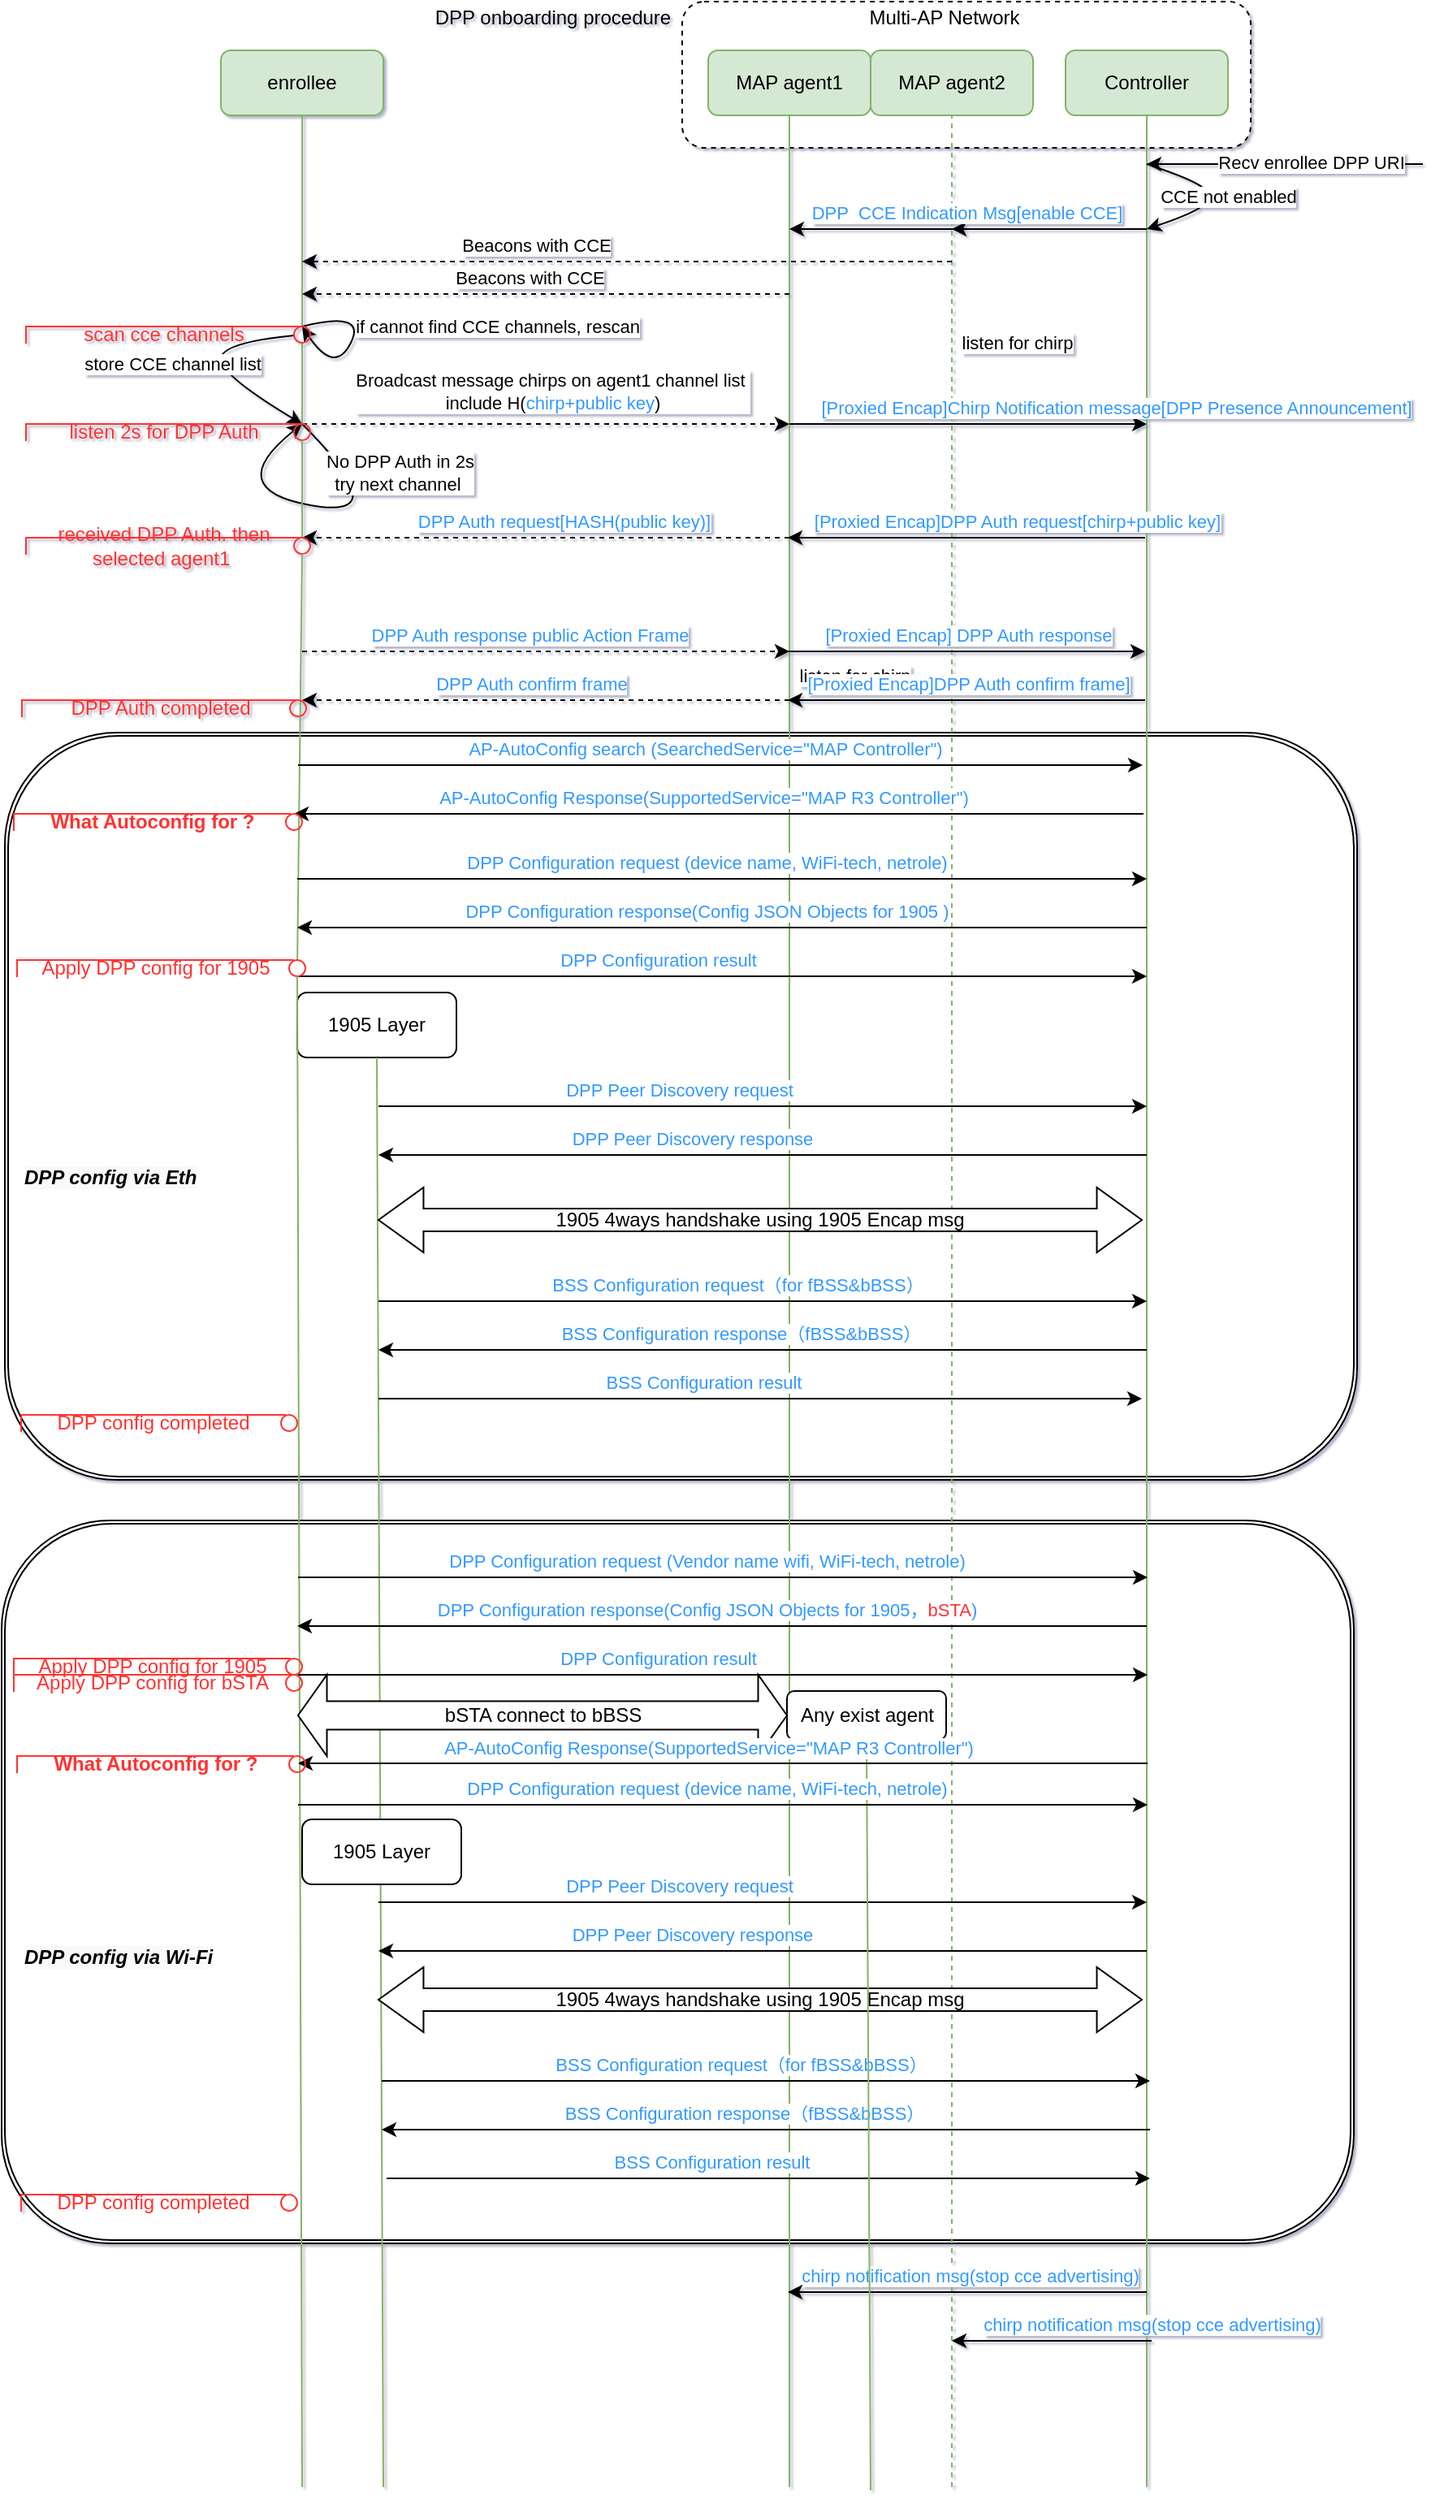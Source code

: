 <mxfile version="18.0.3" type="github">
  <diagram id="O9gMi_NTs04NcxgNP2FB" name="Page-1">
    <mxGraphModel dx="1839" dy="625" grid="1" gridSize="10" guides="1" tooltips="1" connect="1" arrows="1" fold="1" page="1" pageScale="1" pageWidth="827" pageHeight="1169" math="0" shadow="1">
      <root>
        <mxCell id="0" />
        <mxCell id="1" parent="0" />
        <mxCell id="7oV9sslifIrVKHSfEK3D-98" value="" style="shape=ext;double=1;rounded=1;whiteSpace=wrap;html=1;fontColor=#3399FF;strokeColor=#000000;" vertex="1" parent="1">
          <mxGeometry x="-5" y="945" width="832.5" height="445" as="geometry" />
        </mxCell>
        <mxCell id="7oV9sslifIrVKHSfEK3D-90" value="" style="shape=ext;double=1;rounded=1;whiteSpace=wrap;html=1;fontColor=#3399FF;strokeColor=#000000;" vertex="1" parent="1">
          <mxGeometry x="-3" y="460" width="832.5" height="460" as="geometry" />
        </mxCell>
        <mxCell id="7oV9sslifIrVKHSfEK3D-14" value="" style="rounded=1;whiteSpace=wrap;html=1;dashed=1;" vertex="1" parent="1">
          <mxGeometry x="414" y="10" width="350" height="90" as="geometry" />
        </mxCell>
        <mxCell id="7oV9sslifIrVKHSfEK3D-3" value="MAP agent1" style="rounded=1;whiteSpace=wrap;html=1;fillColor=#d5e8d4;strokeColor=#82b366;" vertex="1" parent="1">
          <mxGeometry x="430" y="40" width="100" height="40" as="geometry" />
        </mxCell>
        <mxCell id="7oV9sslifIrVKHSfEK3D-4" value="" style="endArrow=none;html=1;rounded=0;entryX=0.5;entryY=1;entryDx=0;entryDy=0;fillColor=#d5e8d4;strokeColor=#82b366;" edge="1" parent="1" target="7oV9sslifIrVKHSfEK3D-3">
          <mxGeometry width="50" height="50" relative="1" as="geometry">
            <mxPoint x="480" y="1540" as="sourcePoint" />
            <mxPoint x="310" y="90" as="targetPoint" />
            <Array as="points" />
          </mxGeometry>
        </mxCell>
        <mxCell id="7oV9sslifIrVKHSfEK3D-34" value="&lt;font color=&quot;#000000&quot;&gt;listen for chirp&lt;/font&gt;" style="edgeLabel;html=1;align=center;verticalAlign=middle;resizable=0;points=[];fontColor=#3399FF;" vertex="1" connectable="0" parent="7oV9sslifIrVKHSfEK3D-4">
          <mxGeometry x="0.439" y="-1" relative="1" as="geometry">
            <mxPoint x="39" y="-65" as="offset" />
          </mxGeometry>
        </mxCell>
        <mxCell id="7oV9sslifIrVKHSfEK3D-5" value="Controller" style="rounded=1;whiteSpace=wrap;html=1;fillColor=#d5e8d4;strokeColor=#82b366;" vertex="1" parent="1">
          <mxGeometry x="650" y="40" width="100" height="40" as="geometry" />
        </mxCell>
        <mxCell id="7oV9sslifIrVKHSfEK3D-6" value="" style="endArrow=none;html=1;rounded=0;entryX=0.5;entryY=1;entryDx=0;entryDy=0;fillColor=#d5e8d4;strokeColor=#82b366;" edge="1" parent="1" target="7oV9sslifIrVKHSfEK3D-5">
          <mxGeometry width="50" height="50" relative="1" as="geometry">
            <mxPoint x="700" y="1540" as="sourcePoint" />
            <mxPoint x="760" y="90" as="targetPoint" />
          </mxGeometry>
        </mxCell>
        <mxCell id="7oV9sslifIrVKHSfEK3D-7" value="enrollee" style="rounded=1;whiteSpace=wrap;html=1;fillColor=#d5e8d4;strokeColor=#82b366;" vertex="1" parent="1">
          <mxGeometry x="130" y="40" width="100" height="40" as="geometry" />
        </mxCell>
        <mxCell id="7oV9sslifIrVKHSfEK3D-8" value="" style="endArrow=none;html=1;rounded=0;entryX=0.5;entryY=1;entryDx=0;entryDy=0;fillColor=#d5e8d4;strokeColor=#82b366;startArrow=none;" edge="1" parent="1" target="7oV9sslifIrVKHSfEK3D-7" source="7oV9sslifIrVKHSfEK3D-38">
          <mxGeometry width="50" height="50" relative="1" as="geometry">
            <mxPoint x="180" y="610" as="sourcePoint" />
            <mxPoint x="130" y="90" as="targetPoint" />
          </mxGeometry>
        </mxCell>
        <mxCell id="7oV9sslifIrVKHSfEK3D-9" value="DPP onboarding procedure" style="text;html=1;resizable=0;autosize=1;align=center;verticalAlign=middle;points=[];fillColor=none;strokeColor=none;rounded=0;" vertex="1" parent="1">
          <mxGeometry x="254" y="10" width="160" height="20" as="geometry" />
        </mxCell>
        <mxCell id="7oV9sslifIrVKHSfEK3D-10" value="" style="endArrow=classic;html=1;rounded=0;" edge="1" parent="1">
          <mxGeometry width="50" height="50" relative="1" as="geometry">
            <mxPoint x="870" y="110" as="sourcePoint" />
            <mxPoint x="700" y="110" as="targetPoint" />
          </mxGeometry>
        </mxCell>
        <mxCell id="7oV9sslifIrVKHSfEK3D-11" value="Recv enrollee DPP URI" style="edgeLabel;html=1;align=center;verticalAlign=middle;resizable=0;points=[];" vertex="1" connectable="0" parent="7oV9sslifIrVKHSfEK3D-10">
          <mxGeometry x="0.16" y="-1" relative="1" as="geometry">
            <mxPoint x="29" as="offset" />
          </mxGeometry>
        </mxCell>
        <mxCell id="7oV9sslifIrVKHSfEK3D-12" value="MAP agent2" style="rounded=1;whiteSpace=wrap;html=1;fillColor=#d5e8d4;strokeColor=#82b366;" vertex="1" parent="1">
          <mxGeometry x="530" y="40" width="100" height="40" as="geometry" />
        </mxCell>
        <mxCell id="7oV9sslifIrVKHSfEK3D-13" value="" style="endArrow=none;html=1;rounded=0;entryX=0.5;entryY=1;entryDx=0;entryDy=0;fillColor=#d5e8d4;strokeColor=#82b366;dashed=1;" edge="1" parent="1" target="7oV9sslifIrVKHSfEK3D-12">
          <mxGeometry width="50" height="50" relative="1" as="geometry">
            <mxPoint x="580" y="1540" as="sourcePoint" />
            <mxPoint x="410" y="90" as="targetPoint" />
          </mxGeometry>
        </mxCell>
        <mxCell id="7oV9sslifIrVKHSfEK3D-15" value="Multi-AP Network" style="text;html=1;align=center;verticalAlign=middle;resizable=0;points=[];autosize=1;strokeColor=none;fillColor=none;" vertex="1" parent="1">
          <mxGeometry x="520" y="10" width="110" height="20" as="geometry" />
        </mxCell>
        <mxCell id="7oV9sslifIrVKHSfEK3D-17" value="CCE not enabled" style="curved=1;endArrow=classic;html=1;rounded=0;" edge="1" parent="1">
          <mxGeometry y="10" width="50" height="50" relative="1" as="geometry">
            <mxPoint x="700" y="110" as="sourcePoint" />
            <mxPoint x="700" y="150" as="targetPoint" />
            <Array as="points">
              <mxPoint x="730" y="120" />
              <mxPoint x="740" y="130" />
              <mxPoint x="730" y="140" />
            </Array>
            <mxPoint x="3" y="-7" as="offset" />
          </mxGeometry>
        </mxCell>
        <mxCell id="7oV9sslifIrVKHSfEK3D-19" value="" style="endArrow=classic;html=1;rounded=0;" edge="1" parent="1">
          <mxGeometry width="50" height="50" relative="1" as="geometry">
            <mxPoint x="700" y="150" as="sourcePoint" />
            <mxPoint x="580" y="150" as="targetPoint" />
          </mxGeometry>
        </mxCell>
        <mxCell id="7oV9sslifIrVKHSfEK3D-20" value="&lt;font color=&quot;#3399ff&quot;&gt;DPP&amp;nbsp; CCE Indication Msg[enable CCE]&lt;/font&gt;" style="edgeLabel;html=1;align=center;verticalAlign=middle;resizable=0;points=[];" vertex="1" connectable="0" parent="7oV9sslifIrVKHSfEK3D-19">
          <mxGeometry x="0.083" y="2" relative="1" as="geometry">
            <mxPoint x="-46" y="-12" as="offset" />
          </mxGeometry>
        </mxCell>
        <mxCell id="7oV9sslifIrVKHSfEK3D-18" value="" style="endArrow=classic;html=1;rounded=0;" edge="1" parent="1">
          <mxGeometry width="50" height="50" relative="1" as="geometry">
            <mxPoint x="700" y="150" as="sourcePoint" />
            <mxPoint x="480" y="150" as="targetPoint" />
          </mxGeometry>
        </mxCell>
        <mxCell id="7oV9sslifIrVKHSfEK3D-21" value="" style="endArrow=classic;html=1;rounded=0;fontColor=#3399FF;dashed=1;" edge="1" parent="1">
          <mxGeometry width="50" height="50" relative="1" as="geometry">
            <mxPoint x="580" y="170" as="sourcePoint" />
            <mxPoint x="180" y="170" as="targetPoint" />
          </mxGeometry>
        </mxCell>
        <mxCell id="7oV9sslifIrVKHSfEK3D-22" value="&lt;font color=&quot;#000000&quot;&gt;Beacons with CCE&lt;/font&gt;" style="edgeLabel;html=1;align=center;verticalAlign=middle;resizable=0;points=[];fontColor=#3399FF;" vertex="1" connectable="0" parent="7oV9sslifIrVKHSfEK3D-21">
          <mxGeometry x="0.28" y="1" relative="1" as="geometry">
            <mxPoint y="-11" as="offset" />
          </mxGeometry>
        </mxCell>
        <mxCell id="7oV9sslifIrVKHSfEK3D-23" value="" style="endArrow=classic;html=1;rounded=0;fontColor=#3399FF;dashed=1;" edge="1" parent="1">
          <mxGeometry width="50" height="50" relative="1" as="geometry">
            <mxPoint x="480" y="190" as="sourcePoint" />
            <mxPoint x="180" y="190" as="targetPoint" />
          </mxGeometry>
        </mxCell>
        <mxCell id="7oV9sslifIrVKHSfEK3D-24" value="&lt;font color=&quot;#000000&quot;&gt;Beacons with CCE&lt;/font&gt;" style="edgeLabel;html=1;align=center;verticalAlign=middle;resizable=0;points=[];fontColor=#3399FF;" vertex="1" connectable="0" parent="1">
          <mxGeometry x="320" y="180" as="geometry" />
        </mxCell>
        <mxCell id="7oV9sslifIrVKHSfEK3D-25" value="if cannot find CCE channels, rescan" style="curved=1;endArrow=classic;html=1;rounded=0;" edge="1" parent="1">
          <mxGeometry x="-0.324" y="81" width="50" height="50" relative="1" as="geometry">
            <mxPoint x="180" y="210" as="sourcePoint" />
            <mxPoint x="180" y="210" as="targetPoint" />
            <Array as="points">
              <mxPoint x="220" y="200" />
              <mxPoint x="200" y="240" />
            </Array>
            <mxPoint x="7" y="-26" as="offset" />
          </mxGeometry>
        </mxCell>
        <mxCell id="7oV9sslifIrVKHSfEK3D-27" value="store CCE channel list" style="curved=1;endArrow=classic;html=1;rounded=0;startArrow=none;" edge="1" parent="1" source="7oV9sslifIrVKHSfEK3D-38">
          <mxGeometry x="-0.057" y="-30" width="50" height="50" relative="1" as="geometry">
            <mxPoint x="180" y="210" as="sourcePoint" />
            <mxPoint x="180" y="270" as="targetPoint" />
            <Array as="points">
              <mxPoint x="130" y="220" />
              <mxPoint x="130" y="240" />
            </Array>
            <mxPoint as="offset" />
          </mxGeometry>
        </mxCell>
        <mxCell id="7oV9sslifIrVKHSfEK3D-28" value="" style="endArrow=classic;html=1;rounded=0;dashed=1;fontColor=#3399FF;" edge="1" parent="1">
          <mxGeometry width="50" height="50" relative="1" as="geometry">
            <mxPoint x="180" y="270" as="sourcePoint" />
            <mxPoint x="480" y="270" as="targetPoint" />
          </mxGeometry>
        </mxCell>
        <mxCell id="7oV9sslifIrVKHSfEK3D-29" value="&lt;font color=&quot;#000000&quot;&gt;Broadcast message chirps on agent1 channel list&amp;nbsp;&lt;br&gt;include H(&lt;/font&gt;chirp+public key&lt;font color=&quot;#000000&quot;&gt;)&lt;/font&gt;" style="edgeLabel;html=1;align=center;verticalAlign=middle;resizable=0;points=[];fontColor=#3399FF;" vertex="1" connectable="0" parent="7oV9sslifIrVKHSfEK3D-28">
          <mxGeometry x="-0.123" y="-1" relative="1" as="geometry">
            <mxPoint x="22" y="-21" as="offset" />
          </mxGeometry>
        </mxCell>
        <mxCell id="7oV9sslifIrVKHSfEK3D-30" value="" style="endArrow=classic;html=1;rounded=0;fontColor=#000000;" edge="1" parent="1">
          <mxGeometry width="50" height="50" relative="1" as="geometry">
            <mxPoint x="480" y="270" as="sourcePoint" />
            <mxPoint x="700" y="270" as="targetPoint" />
          </mxGeometry>
        </mxCell>
        <mxCell id="7oV9sslifIrVKHSfEK3D-31" value="&lt;font color=&quot;#3399ff&quot;&gt;[Proxied Encap]Chirp Notification message[DPP Presence Announcement]&lt;/font&gt;" style="edgeLabel;html=1;align=center;verticalAlign=middle;resizable=0;points=[];fontColor=#000000;" vertex="1" connectable="0" parent="7oV9sslifIrVKHSfEK3D-30">
          <mxGeometry x="-0.259" y="4" relative="1" as="geometry">
            <mxPoint x="119" y="-6" as="offset" />
          </mxGeometry>
        </mxCell>
        <mxCell id="7oV9sslifIrVKHSfEK3D-32" value="" style="endArrow=classic;html=1;rounded=0;fontColor=#000000;" edge="1" parent="1">
          <mxGeometry width="50" height="50" relative="1" as="geometry">
            <mxPoint x="699" y="340" as="sourcePoint" />
            <mxPoint x="479" y="340" as="targetPoint" />
          </mxGeometry>
        </mxCell>
        <mxCell id="7oV9sslifIrVKHSfEK3D-33" value="&lt;font color=&quot;#3399ff&quot;&gt;[Proxied Encap]DPP Auth request[chirp+public key]&lt;/font&gt;" style="edgeLabel;html=1;align=center;verticalAlign=middle;resizable=0;points=[];fontColor=#000000;" vertex="1" connectable="0" parent="7oV9sslifIrVKHSfEK3D-32">
          <mxGeometry x="-0.259" y="4" relative="1" as="geometry">
            <mxPoint x="2" y="-14" as="offset" />
          </mxGeometry>
        </mxCell>
        <mxCell id="7oV9sslifIrVKHSfEK3D-35" value="&lt;font color=&quot;#000000&quot;&gt;listen for chirp&lt;/font&gt;" style="edgeLabel;html=1;align=center;verticalAlign=middle;resizable=0;points=[];fontColor=#3399FF;" vertex="1" connectable="0" parent="1">
          <mxGeometry x="620" y="220" as="geometry" />
        </mxCell>
        <mxCell id="7oV9sslifIrVKHSfEK3D-36" value="No DPP Auth in 2s&lt;br&gt;try next channel&amp;nbsp;" style="curved=1;endArrow=classic;html=1;rounded=0;" edge="1" parent="1">
          <mxGeometry x="-0.512" y="21" width="50" height="50" relative="1" as="geometry">
            <mxPoint x="180" y="270" as="sourcePoint" />
            <mxPoint x="180" y="270" as="targetPoint" />
            <Array as="points">
              <mxPoint x="240" y="330" />
              <mxPoint x="130" y="310" />
            </Array>
            <mxPoint as="offset" />
          </mxGeometry>
        </mxCell>
        <mxCell id="7oV9sslifIrVKHSfEK3D-37" value="" style="endArrow=classic;html=1;rounded=0;fontColor=#3399FF;dashed=1;" edge="1" parent="1">
          <mxGeometry width="50" height="50" relative="1" as="geometry">
            <mxPoint x="480" y="340" as="sourcePoint" />
            <mxPoint x="180" y="340" as="targetPoint" />
          </mxGeometry>
        </mxCell>
        <mxCell id="7oV9sslifIrVKHSfEK3D-60" value="DPP Auth request[HASH(public key)]" style="edgeLabel;html=1;align=center;verticalAlign=middle;resizable=0;points=[];fontColor=#3399FF;" vertex="1" connectable="0" parent="7oV9sslifIrVKHSfEK3D-37">
          <mxGeometry x="-0.063" y="-3" relative="1" as="geometry">
            <mxPoint x="1" y="-7" as="offset" />
          </mxGeometry>
        </mxCell>
        <mxCell id="7oV9sslifIrVKHSfEK3D-39" value="" style="endArrow=none;html=1;rounded=0;entryX=0.5;entryY=1;entryDx=0;entryDy=0;fillColor=#d5e8d4;strokeColor=#82b366;startArrow=none;" edge="1" parent="1" source="7oV9sslifIrVKHSfEK3D-41" target="7oV9sslifIrVKHSfEK3D-38">
          <mxGeometry width="50" height="50" relative="1" as="geometry">
            <mxPoint x="180" y="610" as="sourcePoint" />
            <mxPoint x="180" y="80" as="targetPoint" />
          </mxGeometry>
        </mxCell>
        <mxCell id="7oV9sslifIrVKHSfEK3D-38" value="" style="verticalLabelPosition=bottom;verticalAlign=top;html=1;shape=mxgraph.basic.arc;startAngle=0.101;endAngle=0.1;fontColor=#000000;strokeColor=#FF3333;" vertex="1" parent="1">
          <mxGeometry x="175" y="210" width="10" height="10" as="geometry" />
        </mxCell>
        <mxCell id="7oV9sslifIrVKHSfEK3D-40" value="" style="curved=1;endArrow=none;html=1;rounded=0;" edge="1" parent="1" target="7oV9sslifIrVKHSfEK3D-38">
          <mxGeometry x="-0.057" y="-30" width="50" height="50" relative="1" as="geometry">
            <mxPoint x="180" y="210" as="sourcePoint" />
            <mxPoint x="180" y="270" as="targetPoint" />
            <Array as="points" />
            <mxPoint as="offset" />
          </mxGeometry>
        </mxCell>
        <mxCell id="7oV9sslifIrVKHSfEK3D-41" value="" style="verticalLabelPosition=bottom;verticalAlign=top;html=1;shape=mxgraph.basic.arc;startAngle=0.101;endAngle=0.1;fontColor=#000000;strokeColor=#FF3333;" vertex="1" parent="1">
          <mxGeometry x="175" y="270" width="10" height="10" as="geometry" />
        </mxCell>
        <mxCell id="7oV9sslifIrVKHSfEK3D-42" value="" style="endArrow=none;html=1;rounded=0;entryX=0.5;entryY=1;entryDx=0;entryDy=0;fillColor=#d5e8d4;strokeColor=#82b366;startArrow=none;" edge="1" parent="1" source="7oV9sslifIrVKHSfEK3D-50" target="7oV9sslifIrVKHSfEK3D-41">
          <mxGeometry width="50" height="50" relative="1" as="geometry">
            <mxPoint x="180" y="610" as="sourcePoint" />
            <mxPoint x="180" y="220" as="targetPoint" />
          </mxGeometry>
        </mxCell>
        <mxCell id="7oV9sslifIrVKHSfEK3D-44" value="scan cce channels" style="shape=partialRectangle;whiteSpace=wrap;html=1;bottom=0;right=0;fillColor=none;fontColor=#FF3333;strokeColor=#FF3333;" vertex="1" parent="1">
          <mxGeometry x="10" y="210" width="170" height="10" as="geometry" />
        </mxCell>
        <mxCell id="7oV9sslifIrVKHSfEK3D-48" value="listen 2s for DPP Auth" style="shape=partialRectangle;whiteSpace=wrap;html=1;bottom=0;right=0;fillColor=none;fontColor=#FF3333;strokeColor=#FF3333;" vertex="1" parent="1">
          <mxGeometry x="10" y="270" width="170" height="10" as="geometry" />
        </mxCell>
        <mxCell id="7oV9sslifIrVKHSfEK3D-49" value="received DPP Auth. then selected agent1&amp;nbsp;" style="shape=partialRectangle;whiteSpace=wrap;html=1;bottom=0;right=0;fillColor=none;fontColor=#FF3333;strokeColor=#FF3333;" vertex="1" parent="1">
          <mxGeometry x="10" y="340" width="170" height="10" as="geometry" />
        </mxCell>
        <mxCell id="7oV9sslifIrVKHSfEK3D-50" value="" style="verticalLabelPosition=bottom;verticalAlign=top;html=1;shape=mxgraph.basic.arc;startAngle=0.101;endAngle=0.1;fontColor=#000000;strokeColor=#FF3333;" vertex="1" parent="1">
          <mxGeometry x="175" y="340" width="10" height="10" as="geometry" />
        </mxCell>
        <mxCell id="7oV9sslifIrVKHSfEK3D-51" value="" style="endArrow=none;html=1;rounded=0;entryX=0.5;entryY=1;entryDx=0;entryDy=0;fillColor=#d5e8d4;strokeColor=#82b366;startArrow=none;" edge="1" parent="1" source="7oV9sslifIrVKHSfEK3D-68" target="7oV9sslifIrVKHSfEK3D-50">
          <mxGeometry width="50" height="50" relative="1" as="geometry">
            <mxPoint x="180" y="810" as="sourcePoint" />
            <mxPoint x="180" y="280" as="targetPoint" />
          </mxGeometry>
        </mxCell>
        <mxCell id="7oV9sslifIrVKHSfEK3D-52" value="" style="endArrow=classic;html=1;rounded=0;dashed=1;fontColor=#3399FF;" edge="1" parent="1">
          <mxGeometry width="50" height="50" relative="1" as="geometry">
            <mxPoint x="180" y="410" as="sourcePoint" />
            <mxPoint x="480" y="410" as="targetPoint" />
          </mxGeometry>
        </mxCell>
        <mxCell id="7oV9sslifIrVKHSfEK3D-53" value="DPP Auth response public Action Frame" style="edgeLabel;html=1;align=center;verticalAlign=middle;resizable=0;points=[];fontColor=#3399FF;" vertex="1" connectable="0" parent="7oV9sslifIrVKHSfEK3D-52">
          <mxGeometry x="-0.123" y="-1" relative="1" as="geometry">
            <mxPoint x="8" y="-11" as="offset" />
          </mxGeometry>
        </mxCell>
        <mxCell id="7oV9sslifIrVKHSfEK3D-54" value="" style="endArrow=classic;html=1;rounded=0;fontColor=#000000;" edge="1" parent="1">
          <mxGeometry width="50" height="50" relative="1" as="geometry">
            <mxPoint x="479" y="410" as="sourcePoint" />
            <mxPoint x="699" y="410" as="targetPoint" />
          </mxGeometry>
        </mxCell>
        <mxCell id="7oV9sslifIrVKHSfEK3D-55" value="&lt;font color=&quot;#3399ff&quot;&gt;[Proxied Encap] DPP Auth response&lt;/font&gt;" style="edgeLabel;html=1;align=center;verticalAlign=middle;resizable=0;points=[];fontColor=#000000;" vertex="1" connectable="0" parent="7oV9sslifIrVKHSfEK3D-54">
          <mxGeometry x="-0.259" y="4" relative="1" as="geometry">
            <mxPoint x="29" y="-6" as="offset" />
          </mxGeometry>
        </mxCell>
        <mxCell id="7oV9sslifIrVKHSfEK3D-56" value="" style="endArrow=classic;html=1;rounded=0;fontColor=#000000;" edge="1" parent="1">
          <mxGeometry width="50" height="50" relative="1" as="geometry">
            <mxPoint x="699" y="440" as="sourcePoint" />
            <mxPoint x="479" y="440" as="targetPoint" />
          </mxGeometry>
        </mxCell>
        <mxCell id="7oV9sslifIrVKHSfEK3D-57" value="&lt;font color=&quot;#3399ff&quot;&gt;[Proxied Encap]DPP Auth confirm frame]&lt;/font&gt;" style="edgeLabel;html=1;align=center;verticalAlign=middle;resizable=0;points=[];fontColor=#000000;" vertex="1" connectable="0" parent="7oV9sslifIrVKHSfEK3D-56">
          <mxGeometry x="-0.259" y="4" relative="1" as="geometry">
            <mxPoint x="-28" y="-14" as="offset" />
          </mxGeometry>
        </mxCell>
        <mxCell id="7oV9sslifIrVKHSfEK3D-58" value="" style="endArrow=classic;html=1;rounded=0;fontColor=#3399FF;dashed=1;" edge="1" parent="1">
          <mxGeometry width="50" height="50" relative="1" as="geometry">
            <mxPoint x="480" y="440" as="sourcePoint" />
            <mxPoint x="180" y="440" as="targetPoint" />
          </mxGeometry>
        </mxCell>
        <mxCell id="7oV9sslifIrVKHSfEK3D-59" value="DPP Auth confirm frame" style="edgeLabel;html=1;align=center;verticalAlign=middle;resizable=0;points=[];fontColor=#3399FF;" vertex="1" connectable="0" parent="7oV9sslifIrVKHSfEK3D-58">
          <mxGeometry x="0.277" y="-2" relative="1" as="geometry">
            <mxPoint x="32" y="-8" as="offset" />
          </mxGeometry>
        </mxCell>
        <mxCell id="7oV9sslifIrVKHSfEK3D-61" value="DPP Auth completed" style="shape=partialRectangle;whiteSpace=wrap;html=1;bottom=0;right=0;fillColor=none;fontColor=#FF3333;strokeColor=#FF3333;" vertex="1" parent="1">
          <mxGeometry x="7.5" y="440" width="170" height="10" as="geometry" />
        </mxCell>
        <mxCell id="7oV9sslifIrVKHSfEK3D-62" value="" style="verticalLabelPosition=bottom;verticalAlign=top;html=1;shape=mxgraph.basic.arc;startAngle=0.101;endAngle=0.1;fontColor=#000000;strokeColor=#FF3333;" vertex="1" parent="1">
          <mxGeometry x="172.5" y="440" width="10" height="10" as="geometry" />
        </mxCell>
        <mxCell id="7oV9sslifIrVKHSfEK3D-63" value="" style="endArrow=classic;html=1;rounded=0;fontColor=#3399FF;" edge="1" parent="1">
          <mxGeometry width="50" height="50" relative="1" as="geometry">
            <mxPoint x="177" y="550" as="sourcePoint" />
            <mxPoint x="700" y="550" as="targetPoint" />
          </mxGeometry>
        </mxCell>
        <mxCell id="7oV9sslifIrVKHSfEK3D-64" value="DPP Configuration request (device name, WiFi-tech, netrole)" style="edgeLabel;html=1;align=center;verticalAlign=middle;resizable=0;points=[];fontColor=#3399FF;" vertex="1" connectable="0" parent="7oV9sslifIrVKHSfEK3D-63">
          <mxGeometry x="-0.123" y="-1" relative="1" as="geometry">
            <mxPoint x="22" y="-11" as="offset" />
          </mxGeometry>
        </mxCell>
        <mxCell id="7oV9sslifIrVKHSfEK3D-65" value="" style="endArrow=classic;html=1;rounded=0;fontColor=#000000;" edge="1" parent="1">
          <mxGeometry width="50" height="50" relative="1" as="geometry">
            <mxPoint x="700" y="580" as="sourcePoint" />
            <mxPoint x="177" y="580" as="targetPoint" />
          </mxGeometry>
        </mxCell>
        <mxCell id="7oV9sslifIrVKHSfEK3D-66" value="&lt;font color=&quot;#3399ff&quot;&gt;DPP Configuration response(Config JSON Objects for 1905 )&lt;/font&gt;" style="edgeLabel;html=1;align=center;verticalAlign=middle;resizable=0;points=[];fontColor=#000000;" vertex="1" connectable="0" parent="7oV9sslifIrVKHSfEK3D-65">
          <mxGeometry x="-0.259" y="4" relative="1" as="geometry">
            <mxPoint x="-77" y="-14" as="offset" />
          </mxGeometry>
        </mxCell>
        <mxCell id="7oV9sslifIrVKHSfEK3D-67" value="Apply DPP config for 1905" style="shape=partialRectangle;whiteSpace=wrap;html=1;bottom=0;right=0;fillColor=none;fontColor=#FF3333;strokeColor=#FF3333;" vertex="1" parent="1">
          <mxGeometry x="4.5" y="600" width="170" height="10" as="geometry" />
        </mxCell>
        <mxCell id="7oV9sslifIrVKHSfEK3D-69" value="" style="endArrow=classic;html=1;rounded=0;fontColor=#3399FF;" edge="1" parent="1">
          <mxGeometry width="50" height="50" relative="1" as="geometry">
            <mxPoint x="177" y="610" as="sourcePoint" />
            <mxPoint x="700" y="610" as="targetPoint" />
          </mxGeometry>
        </mxCell>
        <mxCell id="7oV9sslifIrVKHSfEK3D-70" value="DPP Configuration result" style="edgeLabel;html=1;align=center;verticalAlign=middle;resizable=0;points=[];fontColor=#3399FF;" vertex="1" connectable="0" parent="7oV9sslifIrVKHSfEK3D-69">
          <mxGeometry x="-0.123" y="-1" relative="1" as="geometry">
            <mxPoint x="-8" y="-11" as="offset" />
          </mxGeometry>
        </mxCell>
        <mxCell id="7oV9sslifIrVKHSfEK3D-71" value="&lt;font color=&quot;#000000&quot;&gt;1905 Layer&lt;/font&gt;" style="rounded=1;whiteSpace=wrap;html=1;fontColor=#3399FF;strokeColor=#000000;" vertex="1" parent="1">
          <mxGeometry x="177" y="620" width="98" height="40" as="geometry" />
        </mxCell>
        <mxCell id="7oV9sslifIrVKHSfEK3D-72" value="" style="endArrow=none;html=1;rounded=0;entryX=0.5;entryY=1;entryDx=0;entryDy=0;fillColor=#d5e8d4;strokeColor=#82b366;" edge="1" parent="1" target="7oV9sslifIrVKHSfEK3D-71">
          <mxGeometry width="50" height="50" relative="1" as="geometry">
            <mxPoint x="230" y="1540" as="sourcePoint" />
            <mxPoint x="285.5" y="360" as="targetPoint" />
          </mxGeometry>
        </mxCell>
        <mxCell id="7oV9sslifIrVKHSfEK3D-68" value="" style="verticalLabelPosition=bottom;verticalAlign=top;html=1;shape=mxgraph.basic.arc;startAngle=0.101;endAngle=0.1;fontColor=#000000;strokeColor=#FF3333;" vertex="1" parent="1">
          <mxGeometry x="172" y="600" width="10" height="10" as="geometry" />
        </mxCell>
        <mxCell id="7oV9sslifIrVKHSfEK3D-73" value="" style="endArrow=none;html=1;rounded=0;entryX=0.5;entryY=1;entryDx=0;entryDy=0;fillColor=#d5e8d4;strokeColor=#82b366;" edge="1" parent="1" target="7oV9sslifIrVKHSfEK3D-68">
          <mxGeometry width="50" height="50" relative="1" as="geometry">
            <mxPoint x="180" y="1540" as="sourcePoint" />
            <mxPoint x="180" y="350" as="targetPoint" />
          </mxGeometry>
        </mxCell>
        <mxCell id="7oV9sslifIrVKHSfEK3D-75" value="" style="endArrow=classic;html=1;rounded=0;fontColor=#000000;" edge="1" parent="1">
          <mxGeometry width="50" height="50" relative="1" as="geometry">
            <mxPoint x="227" y="690" as="sourcePoint" />
            <mxPoint x="700" y="690" as="targetPoint" />
          </mxGeometry>
        </mxCell>
        <mxCell id="7oV9sslifIrVKHSfEK3D-76" value="&lt;font color=&quot;#3399ff&quot;&gt;DPP Peer Discovery request&lt;/font&gt;" style="edgeLabel;html=1;align=center;verticalAlign=middle;resizable=0;points=[];fontColor=#000000;" vertex="1" connectable="0" parent="7oV9sslifIrVKHSfEK3D-75">
          <mxGeometry x="-0.259" y="4" relative="1" as="geometry">
            <mxPoint x="10" y="-6" as="offset" />
          </mxGeometry>
        </mxCell>
        <mxCell id="7oV9sslifIrVKHSfEK3D-77" value="" style="endArrow=classic;html=1;rounded=0;fontColor=#000000;" edge="1" parent="1">
          <mxGeometry width="50" height="50" relative="1" as="geometry">
            <mxPoint x="700" y="720" as="sourcePoint" />
            <mxPoint x="227" y="720" as="targetPoint" />
          </mxGeometry>
        </mxCell>
        <mxCell id="7oV9sslifIrVKHSfEK3D-78" value="&lt;font color=&quot;#3399ff&quot;&gt;DPP Peer Discovery response&lt;/font&gt;" style="edgeLabel;html=1;align=center;verticalAlign=middle;resizable=0;points=[];fontColor=#000000;" vertex="1" connectable="0" parent="7oV9sslifIrVKHSfEK3D-77">
          <mxGeometry x="-0.259" y="4" relative="1" as="geometry">
            <mxPoint x="-105" y="-14" as="offset" />
          </mxGeometry>
        </mxCell>
        <mxCell id="7oV9sslifIrVKHSfEK3D-79" value="1905 4ways handshake using 1905 Encap msg" style="shape=doubleArrow;whiteSpace=wrap;html=1;fontColor=#000000;strokeColor=#000000;arrowWidth=0.35;arrowSize=0.059;" vertex="1" parent="1">
          <mxGeometry x="227" y="740" width="470" height="40" as="geometry" />
        </mxCell>
        <mxCell id="7oV9sslifIrVKHSfEK3D-80" value="" style="endArrow=classic;html=1;rounded=0;fontColor=#000000;" edge="1" parent="1">
          <mxGeometry width="50" height="50" relative="1" as="geometry">
            <mxPoint x="227" y="810" as="sourcePoint" />
            <mxPoint x="700" y="810" as="targetPoint" />
          </mxGeometry>
        </mxCell>
        <mxCell id="7oV9sslifIrVKHSfEK3D-81" value="&lt;font color=&quot;#3399ff&quot;&gt;BSS Configuration request（for fBSS&amp;amp;bBSS）&lt;/font&gt;" style="edgeLabel;html=1;align=center;verticalAlign=middle;resizable=0;points=[];fontColor=#000000;" vertex="1" connectable="0" parent="7oV9sslifIrVKHSfEK3D-80">
          <mxGeometry x="-0.259" y="4" relative="1" as="geometry">
            <mxPoint x="46" y="-6" as="offset" />
          </mxGeometry>
        </mxCell>
        <mxCell id="7oV9sslifIrVKHSfEK3D-82" value="" style="endArrow=classic;html=1;rounded=0;fontColor=#000000;" edge="1" parent="1">
          <mxGeometry width="50" height="50" relative="1" as="geometry">
            <mxPoint x="700" y="840" as="sourcePoint" />
            <mxPoint x="227" y="840" as="targetPoint" />
          </mxGeometry>
        </mxCell>
        <mxCell id="7oV9sslifIrVKHSfEK3D-83" value="&lt;font color=&quot;#3399ff&quot;&gt;BSS Configuration response（fBSS&amp;amp;bBSS）&lt;/font&gt;" style="edgeLabel;html=1;align=center;verticalAlign=middle;resizable=0;points=[];fontColor=#000000;" vertex="1" connectable="0" parent="7oV9sslifIrVKHSfEK3D-82">
          <mxGeometry x="-0.259" y="4" relative="1" as="geometry">
            <mxPoint x="-75" y="-14" as="offset" />
          </mxGeometry>
        </mxCell>
        <mxCell id="7oV9sslifIrVKHSfEK3D-84" value="" style="endArrow=classic;html=1;rounded=0;fontColor=#000000;" edge="1" parent="1">
          <mxGeometry width="50" height="50" relative="1" as="geometry">
            <mxPoint x="227" y="870" as="sourcePoint" />
            <mxPoint x="697" y="870" as="targetPoint" />
          </mxGeometry>
        </mxCell>
        <mxCell id="7oV9sslifIrVKHSfEK3D-85" value="&lt;font color=&quot;#3399ff&quot;&gt;BSS Configuration result&lt;/font&gt;" style="edgeLabel;html=1;align=center;verticalAlign=middle;resizable=0;points=[];fontColor=#000000;" vertex="1" connectable="0" parent="7oV9sslifIrVKHSfEK3D-84">
          <mxGeometry x="-0.259" y="4" relative="1" as="geometry">
            <mxPoint x="26" y="-6" as="offset" />
          </mxGeometry>
        </mxCell>
        <mxCell id="7oV9sslifIrVKHSfEK3D-88" value="DPP config completed" style="shape=partialRectangle;whiteSpace=wrap;html=1;bottom=0;right=0;fillColor=none;fontColor=#FF3333;strokeColor=#FF3333;" vertex="1" parent="1">
          <mxGeometry x="7" y="880" width="162.5" height="10" as="geometry" />
        </mxCell>
        <mxCell id="7oV9sslifIrVKHSfEK3D-89" value="" style="verticalLabelPosition=bottom;verticalAlign=top;html=1;shape=mxgraph.basic.arc;startAngle=0.101;endAngle=0.1;fontColor=#000000;strokeColor=#FF3333;" vertex="1" parent="1">
          <mxGeometry x="167" y="880" width="10" height="10" as="geometry" />
        </mxCell>
        <mxCell id="7oV9sslifIrVKHSfEK3D-91" value="&lt;span style=&quot;font-family: Helvetica; font-size: 12px; font-variant-ligatures: normal; font-variant-caps: normal; letter-spacing: normal; orphans: 2; text-align: center; text-indent: 0px; text-transform: none; widows: 2; word-spacing: 0px; -webkit-text-stroke-width: 0px; background-color: rgb(248, 249, 250); text-decoration-thickness: initial; text-decoration-style: initial; text-decoration-color: initial; float: none; display: inline !important;&quot;&gt;&lt;font style=&quot;&quot; color=&quot;#000000&quot;&gt;&lt;b style=&quot;&quot;&gt;&lt;i&gt;DPP config via Eth&lt;/i&gt;&lt;/b&gt;&lt;/font&gt;&lt;/span&gt;" style="text;whiteSpace=wrap;html=1;fontColor=#3399FF;" vertex="1" parent="1">
          <mxGeometry x="7" y="720" width="130" height="30" as="geometry" />
        </mxCell>
        <mxCell id="7oV9sslifIrVKHSfEK3D-92" value="" style="endArrow=classic;html=1;rounded=0;fontColor=#3399FF;" edge="1" parent="1">
          <mxGeometry width="50" height="50" relative="1" as="geometry">
            <mxPoint x="177.5" y="480" as="sourcePoint" />
            <mxPoint x="697.5" y="480" as="targetPoint" />
          </mxGeometry>
        </mxCell>
        <mxCell id="7oV9sslifIrVKHSfEK3D-93" value="AP-AutoConfig search (SearchedService=&quot;MAP Controller&quot;)" style="edgeLabel;html=1;align=center;verticalAlign=middle;resizable=0;points=[];fontColor=#3399FF;" vertex="1" connectable="0" parent="7oV9sslifIrVKHSfEK3D-92">
          <mxGeometry x="-0.123" y="-1" relative="1" as="geometry">
            <mxPoint x="22" y="-11" as="offset" />
          </mxGeometry>
        </mxCell>
        <mxCell id="7oV9sslifIrVKHSfEK3D-94" value="" style="endArrow=classic;html=1;rounded=0;fontColor=#000000;" edge="1" parent="1">
          <mxGeometry width="50" height="50" relative="1" as="geometry">
            <mxPoint x="698" y="510" as="sourcePoint" />
            <mxPoint x="175" y="510" as="targetPoint" />
          </mxGeometry>
        </mxCell>
        <mxCell id="7oV9sslifIrVKHSfEK3D-95" value="&lt;font color=&quot;#3399ff&quot;&gt;AP-AutoConfig Response(SupportedService=&quot;MAP R3 Controller&quot;)&lt;/font&gt;" style="edgeLabel;html=1;align=center;verticalAlign=middle;resizable=0;points=[];fontColor=#000000;" vertex="1" connectable="0" parent="7oV9sslifIrVKHSfEK3D-94">
          <mxGeometry x="-0.259" y="4" relative="1" as="geometry">
            <mxPoint x="-77" y="-14" as="offset" />
          </mxGeometry>
        </mxCell>
        <mxCell id="7oV9sslifIrVKHSfEK3D-96" value="&lt;b&gt;What Autoconfig for ?&lt;/b&gt;" style="shape=partialRectangle;whiteSpace=wrap;html=1;bottom=0;right=0;fillColor=none;fontColor=#FF3333;strokeColor=#FF3333;" vertex="1" parent="1">
          <mxGeometry x="2.5" y="510" width="170" height="10" as="geometry" />
        </mxCell>
        <mxCell id="7oV9sslifIrVKHSfEK3D-97" value="" style="verticalLabelPosition=bottom;verticalAlign=top;html=1;shape=mxgraph.basic.arc;startAngle=0.101;endAngle=0.1;fontColor=#000000;strokeColor=#FF3333;" vertex="1" parent="1">
          <mxGeometry x="170" y="510" width="10" height="10" as="geometry" />
        </mxCell>
        <mxCell id="7oV9sslifIrVKHSfEK3D-99" value="" style="endArrow=classic;html=1;rounded=0;fontColor=#3399FF;" edge="1" parent="1">
          <mxGeometry width="50" height="50" relative="1" as="geometry">
            <mxPoint x="177.5" y="980" as="sourcePoint" />
            <mxPoint x="700.5" y="980" as="targetPoint" />
          </mxGeometry>
        </mxCell>
        <mxCell id="7oV9sslifIrVKHSfEK3D-100" value="DPP Configuration request (Vendor name wifi, WiFi-tech, netrole)" style="edgeLabel;html=1;align=center;verticalAlign=middle;resizable=0;points=[];fontColor=#3399FF;" vertex="1" connectable="0" parent="7oV9sslifIrVKHSfEK3D-99">
          <mxGeometry x="-0.123" y="-1" relative="1" as="geometry">
            <mxPoint x="22" y="-11" as="offset" />
          </mxGeometry>
        </mxCell>
        <mxCell id="7oV9sslifIrVKHSfEK3D-101" value="" style="endArrow=classic;html=1;rounded=0;fontColor=#000000;" edge="1" parent="1">
          <mxGeometry width="50" height="50" relative="1" as="geometry">
            <mxPoint x="700" y="1010" as="sourcePoint" />
            <mxPoint x="177" y="1010" as="targetPoint" />
          </mxGeometry>
        </mxCell>
        <mxCell id="7oV9sslifIrVKHSfEK3D-102" value="&lt;font color=&quot;#3399ff&quot;&gt;DPP Configuration response(Config JSON Objects for 1905，&lt;/font&gt;&lt;font color=&quot;#ff3333&quot;&gt;bSTA&lt;/font&gt;&lt;font color=&quot;#3399ff&quot;&gt;)&lt;/font&gt;" style="edgeLabel;html=1;align=center;verticalAlign=middle;resizable=0;points=[];fontColor=#000000;" vertex="1" connectable="0" parent="7oV9sslifIrVKHSfEK3D-101">
          <mxGeometry x="-0.259" y="4" relative="1" as="geometry">
            <mxPoint x="-77" y="-14" as="offset" />
          </mxGeometry>
        </mxCell>
        <mxCell id="7oV9sslifIrVKHSfEK3D-103" value="Apply DPP config for 1905" style="shape=partialRectangle;whiteSpace=wrap;html=1;bottom=0;right=0;fillColor=none;fontColor=#FF3333;strokeColor=#FF3333;" vertex="1" parent="1">
          <mxGeometry x="2.5" y="1030" width="170" height="10" as="geometry" />
        </mxCell>
        <mxCell id="7oV9sslifIrVKHSfEK3D-104" value="" style="endArrow=classic;html=1;rounded=0;fontColor=#3399FF;" edge="1" parent="1">
          <mxGeometry width="50" height="50" relative="1" as="geometry">
            <mxPoint x="177.5" y="1040" as="sourcePoint" />
            <mxPoint x="700.5" y="1040" as="targetPoint" />
          </mxGeometry>
        </mxCell>
        <mxCell id="7oV9sslifIrVKHSfEK3D-105" value="DPP Configuration result" style="edgeLabel;html=1;align=center;verticalAlign=middle;resizable=0;points=[];fontColor=#3399FF;" vertex="1" connectable="0" parent="7oV9sslifIrVKHSfEK3D-104">
          <mxGeometry x="-0.123" y="-1" relative="1" as="geometry">
            <mxPoint x="-8" y="-11" as="offset" />
          </mxGeometry>
        </mxCell>
        <mxCell id="7oV9sslifIrVKHSfEK3D-106" value="&lt;font color=&quot;#000000&quot;&gt;1905 Layer&lt;/font&gt;" style="rounded=1;whiteSpace=wrap;html=1;fontColor=#3399FF;strokeColor=#000000;" vertex="1" parent="1">
          <mxGeometry x="180" y="1129" width="98" height="40" as="geometry" />
        </mxCell>
        <mxCell id="7oV9sslifIrVKHSfEK3D-107" value="" style="verticalLabelPosition=bottom;verticalAlign=top;html=1;shape=mxgraph.basic.arc;startAngle=0.101;endAngle=0.1;fontColor=#000000;strokeColor=#FF3333;" vertex="1" parent="1">
          <mxGeometry x="170" y="1030" width="10" height="10" as="geometry" />
        </mxCell>
        <mxCell id="7oV9sslifIrVKHSfEK3D-108" value="" style="endArrow=classic;html=1;rounded=0;fontColor=#000000;" edge="1" parent="1">
          <mxGeometry width="50" height="50" relative="1" as="geometry">
            <mxPoint x="227" y="1180" as="sourcePoint" />
            <mxPoint x="700" y="1180" as="targetPoint" />
          </mxGeometry>
        </mxCell>
        <mxCell id="7oV9sslifIrVKHSfEK3D-109" value="&lt;font color=&quot;#3399ff&quot;&gt;DPP Peer Discovery request&lt;/font&gt;" style="edgeLabel;html=1;align=center;verticalAlign=middle;resizable=0;points=[];fontColor=#000000;" vertex="1" connectable="0" parent="7oV9sslifIrVKHSfEK3D-108">
          <mxGeometry x="-0.259" y="4" relative="1" as="geometry">
            <mxPoint x="10" y="-6" as="offset" />
          </mxGeometry>
        </mxCell>
        <mxCell id="7oV9sslifIrVKHSfEK3D-110" value="" style="endArrow=classic;html=1;rounded=0;fontColor=#000000;" edge="1" parent="1">
          <mxGeometry width="50" height="50" relative="1" as="geometry">
            <mxPoint x="700" y="1210" as="sourcePoint" />
            <mxPoint x="227" y="1210" as="targetPoint" />
          </mxGeometry>
        </mxCell>
        <mxCell id="7oV9sslifIrVKHSfEK3D-111" value="&lt;font color=&quot;#3399ff&quot;&gt;DPP Peer Discovery response&lt;/font&gt;" style="edgeLabel;html=1;align=center;verticalAlign=middle;resizable=0;points=[];fontColor=#000000;" vertex="1" connectable="0" parent="7oV9sslifIrVKHSfEK3D-110">
          <mxGeometry x="-0.259" y="4" relative="1" as="geometry">
            <mxPoint x="-105" y="-14" as="offset" />
          </mxGeometry>
        </mxCell>
        <mxCell id="7oV9sslifIrVKHSfEK3D-112" value="1905 4ways handshake using 1905 Encap msg" style="shape=doubleArrow;whiteSpace=wrap;html=1;fontColor=#000000;strokeColor=#000000;arrowWidth=0.35;arrowSize=0.059;" vertex="1" parent="1">
          <mxGeometry x="227" y="1220" width="470" height="40" as="geometry" />
        </mxCell>
        <mxCell id="7oV9sslifIrVKHSfEK3D-113" value="" style="endArrow=classic;html=1;rounded=0;fontColor=#000000;" edge="1" parent="1">
          <mxGeometry width="50" height="50" relative="1" as="geometry">
            <mxPoint x="229" y="1290" as="sourcePoint" />
            <mxPoint x="702" y="1290" as="targetPoint" />
          </mxGeometry>
        </mxCell>
        <mxCell id="7oV9sslifIrVKHSfEK3D-114" value="&lt;font color=&quot;#3399ff&quot;&gt;BSS Configuration request（for fBSS&amp;amp;bBSS）&lt;/font&gt;" style="edgeLabel;html=1;align=center;verticalAlign=middle;resizable=0;points=[];fontColor=#000000;" vertex="1" connectable="0" parent="7oV9sslifIrVKHSfEK3D-113">
          <mxGeometry x="-0.259" y="4" relative="1" as="geometry">
            <mxPoint x="46" y="-6" as="offset" />
          </mxGeometry>
        </mxCell>
        <mxCell id="7oV9sslifIrVKHSfEK3D-115" value="" style="endArrow=classic;html=1;rounded=0;fontColor=#000000;" edge="1" parent="1">
          <mxGeometry width="50" height="50" relative="1" as="geometry">
            <mxPoint x="702" y="1320" as="sourcePoint" />
            <mxPoint x="229" y="1320" as="targetPoint" />
          </mxGeometry>
        </mxCell>
        <mxCell id="7oV9sslifIrVKHSfEK3D-116" value="&lt;font color=&quot;#3399ff&quot;&gt;BSS Configuration response（fBSS&amp;amp;bBSS）&lt;/font&gt;" style="edgeLabel;html=1;align=center;verticalAlign=middle;resizable=0;points=[];fontColor=#000000;" vertex="1" connectable="0" parent="7oV9sslifIrVKHSfEK3D-115">
          <mxGeometry x="-0.259" y="4" relative="1" as="geometry">
            <mxPoint x="-75" y="-14" as="offset" />
          </mxGeometry>
        </mxCell>
        <mxCell id="7oV9sslifIrVKHSfEK3D-117" value="" style="endArrow=classic;html=1;rounded=0;fontColor=#000000;" edge="1" parent="1">
          <mxGeometry width="50" height="50" relative="1" as="geometry">
            <mxPoint x="232" y="1350" as="sourcePoint" />
            <mxPoint x="702" y="1350" as="targetPoint" />
          </mxGeometry>
        </mxCell>
        <mxCell id="7oV9sslifIrVKHSfEK3D-118" value="&lt;font color=&quot;#3399ff&quot;&gt;BSS Configuration result&lt;/font&gt;" style="edgeLabel;html=1;align=center;verticalAlign=middle;resizable=0;points=[];fontColor=#000000;" vertex="1" connectable="0" parent="7oV9sslifIrVKHSfEK3D-117">
          <mxGeometry x="-0.259" y="4" relative="1" as="geometry">
            <mxPoint x="26" y="-6" as="offset" />
          </mxGeometry>
        </mxCell>
        <mxCell id="7oV9sslifIrVKHSfEK3D-119" value="&lt;font color=&quot;#3399ff&quot;&gt;chirp notification msg(stop cce advertising)&lt;/font&gt;" style="endArrow=classic;html=1;rounded=0;" edge="1" parent="1">
          <mxGeometry x="-0.009" y="-10" width="50" height="50" relative="1" as="geometry">
            <mxPoint x="700" y="1420" as="sourcePoint" />
            <mxPoint x="479" y="1420" as="targetPoint" />
            <mxPoint as="offset" />
          </mxGeometry>
        </mxCell>
        <mxCell id="7oV9sslifIrVKHSfEK3D-120" value="&lt;font color=&quot;#3399ff&quot;&gt;chirp notification msg(stop cce advertising)&lt;/font&gt;" style="endArrow=classic;html=1;rounded=0;" edge="1" parent="1">
          <mxGeometry x="-1" y="-10" width="50" height="50" relative="1" as="geometry">
            <mxPoint x="703" y="1450" as="sourcePoint" />
            <mxPoint x="580" y="1450" as="targetPoint" />
            <mxPoint as="offset" />
          </mxGeometry>
        </mxCell>
        <mxCell id="7oV9sslifIrVKHSfEK3D-121" value="DPP config completed" style="shape=partialRectangle;whiteSpace=wrap;html=1;bottom=0;right=0;fillColor=none;fontColor=#FF3333;strokeColor=#FF3333;" vertex="1" parent="1">
          <mxGeometry x="7" y="1360" width="162.5" height="10" as="geometry" />
        </mxCell>
        <mxCell id="7oV9sslifIrVKHSfEK3D-122" value="" style="verticalLabelPosition=bottom;verticalAlign=top;html=1;shape=mxgraph.basic.arc;startAngle=0.101;endAngle=0.1;fontColor=#000000;strokeColor=#FF3333;" vertex="1" parent="1">
          <mxGeometry x="167" y="1360" width="10" height="10" as="geometry" />
        </mxCell>
        <mxCell id="7oV9sslifIrVKHSfEK3D-123" value="&lt;span style=&quot;font-family: Helvetica; font-size: 12px; font-variant-ligatures: normal; font-variant-caps: normal; letter-spacing: normal; orphans: 2; text-align: center; text-indent: 0px; text-transform: none; widows: 2; word-spacing: 0px; -webkit-text-stroke-width: 0px; background-color: rgb(248, 249, 250); text-decoration-thickness: initial; text-decoration-style: initial; text-decoration-color: initial; float: none; display: inline !important;&quot;&gt;&lt;font style=&quot;&quot; color=&quot;#000000&quot;&gt;&lt;b style=&quot;&quot;&gt;&lt;i&gt;DPP config via Wi-Fi&lt;/i&gt;&lt;/b&gt;&lt;/font&gt;&lt;/span&gt;" style="text;whiteSpace=wrap;html=1;fontColor=#3399FF;" vertex="1" parent="1">
          <mxGeometry x="7" y="1200" width="130" height="30" as="geometry" />
        </mxCell>
        <mxCell id="7oV9sslifIrVKHSfEK3D-130" value="Apply DPP config for bSTA" style="shape=partialRectangle;whiteSpace=wrap;html=1;bottom=0;right=0;fillColor=none;fontColor=#FF3333;strokeColor=#FF3333;" vertex="1" parent="1">
          <mxGeometry x="2.5" y="1040" width="170" height="10" as="geometry" />
        </mxCell>
        <mxCell id="7oV9sslifIrVKHSfEK3D-131" value="" style="verticalLabelPosition=bottom;verticalAlign=top;html=1;shape=mxgraph.basic.arc;startAngle=0.101;endAngle=0.1;fontColor=#000000;strokeColor=#FF3333;" vertex="1" parent="1">
          <mxGeometry x="170" y="1040" width="10" height="10" as="geometry" />
        </mxCell>
        <mxCell id="7oV9sslifIrVKHSfEK3D-132" value="&lt;font color=&quot;#000000&quot;&gt;Any exist agent&lt;/font&gt;" style="rounded=1;whiteSpace=wrap;html=1;fontColor=#3399FF;strokeColor=#000000;" vertex="1" parent="1">
          <mxGeometry x="478.5" y="1050" width="98" height="30" as="geometry" />
        </mxCell>
        <mxCell id="7oV9sslifIrVKHSfEK3D-133" value="" style="endArrow=none;html=1;rounded=0;fontColor=#FF3333;entryX=0.5;entryY=1;entryDx=0;entryDy=0;fillColor=#d5e8d4;strokeColor=#82b366;" edge="1" parent="1" target="7oV9sslifIrVKHSfEK3D-132">
          <mxGeometry width="50" height="50" relative="1" as="geometry">
            <mxPoint x="530" y="1542" as="sourcePoint" />
            <mxPoint x="570" y="1100" as="targetPoint" />
          </mxGeometry>
        </mxCell>
        <mxCell id="7oV9sslifIrVKHSfEK3D-138" value="bSTA connect to bBSS" style="shape=doubleArrow;whiteSpace=wrap;html=1;fontColor=#000000;strokeColor=#000000;arrowWidth=0.35;arrowSize=0.059;" vertex="1" parent="1">
          <mxGeometry x="177.5" y="1040" width="301" height="50" as="geometry" />
        </mxCell>
        <mxCell id="7oV9sslifIrVKHSfEK3D-140" value="" style="endArrow=classic;html=1;rounded=0;fontColor=#3399FF;" edge="1" parent="1">
          <mxGeometry width="50" height="50" relative="1" as="geometry">
            <mxPoint x="177.5" y="1120" as="sourcePoint" />
            <mxPoint x="700.5" y="1120" as="targetPoint" />
          </mxGeometry>
        </mxCell>
        <mxCell id="7oV9sslifIrVKHSfEK3D-141" value="DPP Configuration request (device name, WiFi-tech, netrole)" style="edgeLabel;html=1;align=center;verticalAlign=middle;resizable=0;points=[];fontColor=#3399FF;" vertex="1" connectable="0" parent="7oV9sslifIrVKHSfEK3D-140">
          <mxGeometry x="-0.123" y="-1" relative="1" as="geometry">
            <mxPoint x="22" y="-11" as="offset" />
          </mxGeometry>
        </mxCell>
        <mxCell id="7oV9sslifIrVKHSfEK3D-142" value="" style="endArrow=classic;html=1;rounded=0;fontColor=#000000;" edge="1" parent="1">
          <mxGeometry width="50" height="50" relative="1" as="geometry">
            <mxPoint x="700.5" y="1094.5" as="sourcePoint" />
            <mxPoint x="177.5" y="1094.5" as="targetPoint" />
          </mxGeometry>
        </mxCell>
        <mxCell id="7oV9sslifIrVKHSfEK3D-143" value="&lt;font color=&quot;#3399ff&quot;&gt;AP-AutoConfig Response(SupportedService=&quot;MAP R3 Controller&quot;)&lt;/font&gt;" style="edgeLabel;html=1;align=center;verticalAlign=middle;resizable=0;points=[];fontColor=#000000;" vertex="1" connectable="0" parent="7oV9sslifIrVKHSfEK3D-142">
          <mxGeometry x="-0.259" y="4" relative="1" as="geometry">
            <mxPoint x="-77" y="-14" as="offset" />
          </mxGeometry>
        </mxCell>
        <mxCell id="7oV9sslifIrVKHSfEK3D-144" value="&lt;b&gt;What Autoconfig for ?&lt;/b&gt;" style="shape=partialRectangle;whiteSpace=wrap;html=1;bottom=0;right=0;fillColor=none;fontColor=#FF3333;strokeColor=#FF3333;" vertex="1" parent="1">
          <mxGeometry x="4.5" y="1090" width="170" height="10" as="geometry" />
        </mxCell>
        <mxCell id="7oV9sslifIrVKHSfEK3D-145" value="" style="verticalLabelPosition=bottom;verticalAlign=top;html=1;shape=mxgraph.basic.arc;startAngle=0.101;endAngle=0.1;fontColor=#000000;strokeColor=#FF3333;" vertex="1" parent="1">
          <mxGeometry x="172" y="1090" width="10" height="10" as="geometry" />
        </mxCell>
      </root>
    </mxGraphModel>
  </diagram>
</mxfile>
